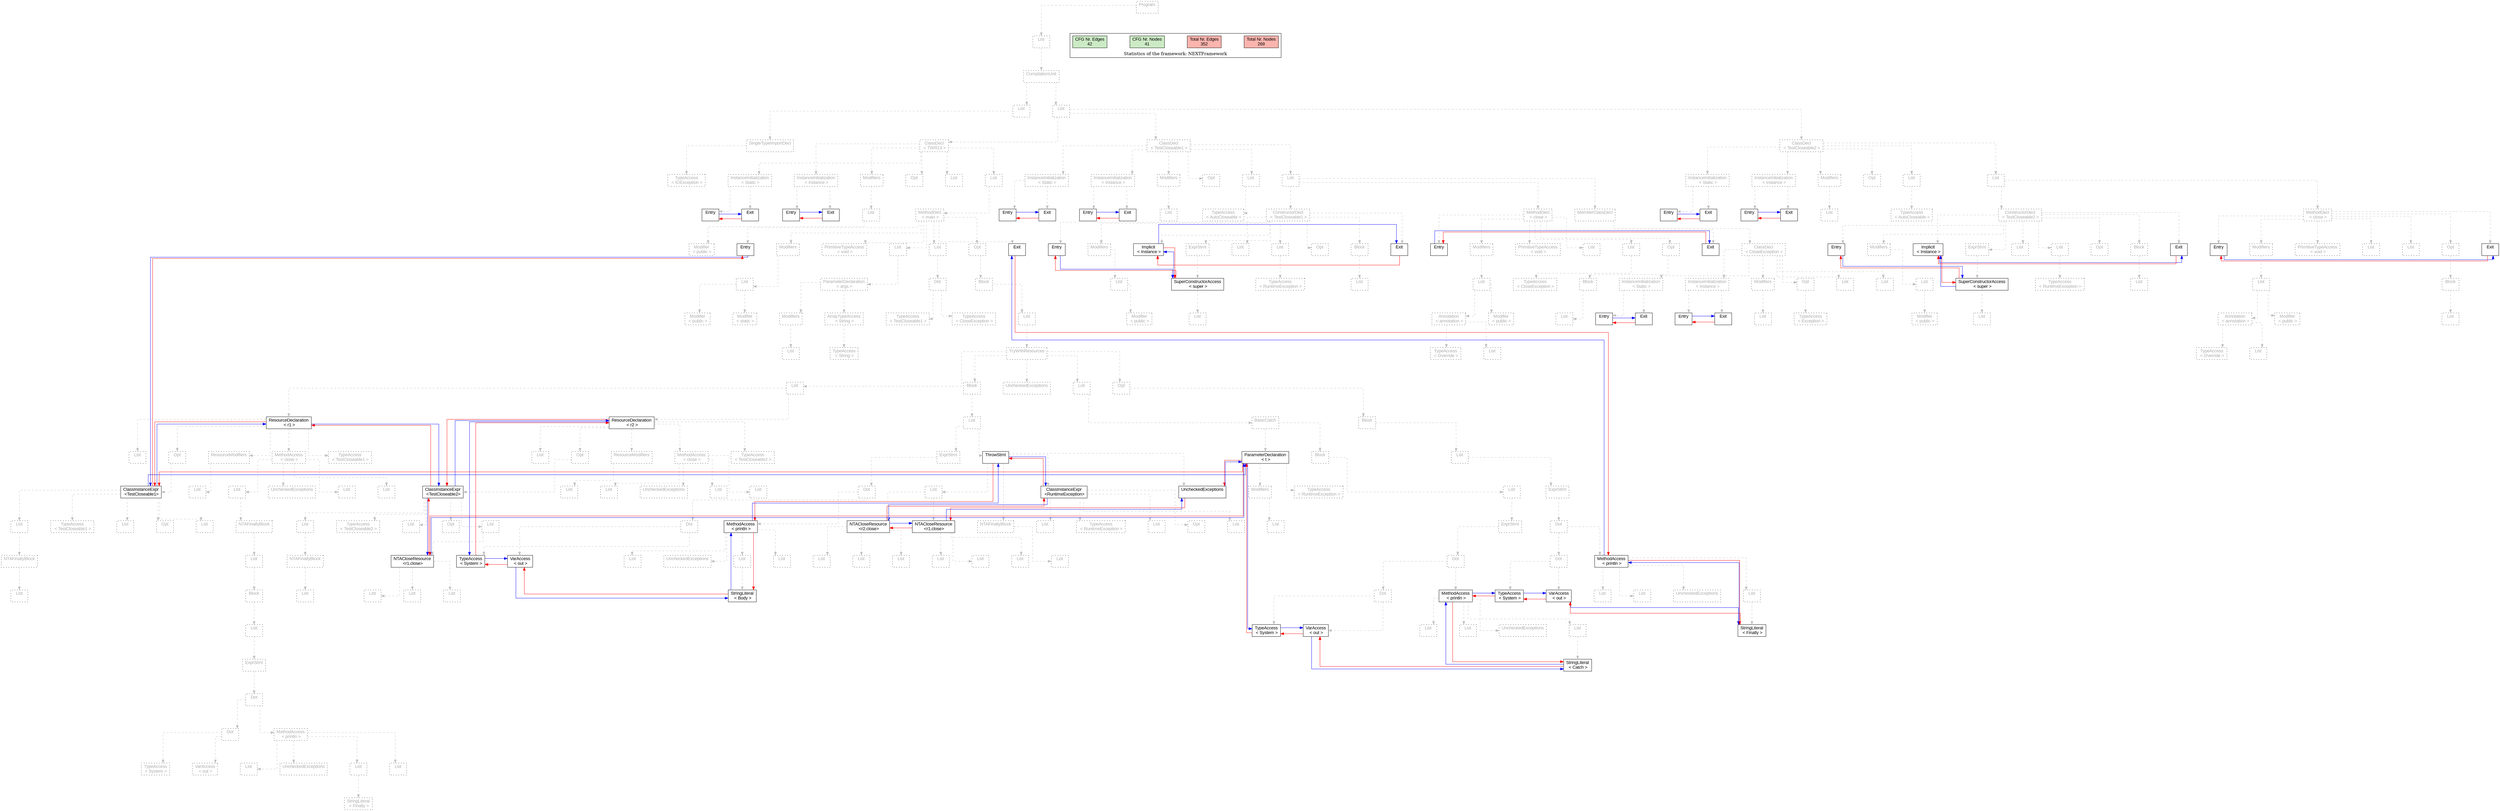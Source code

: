 digraph G {
graph [splines=ortho, nodesep="1", ranksep="1"]
node [shape=rect, fontname=Arial];
{ rank = same; "Program[0]"}
{ rank = same; "List[1]"}
{ rank = same; "CompilationUnit[2]"}
{ rank = same; "List[3]"; "List[6]"}
{ rank = same; "SingleTypeImportDecl[4]"; "ClassDecl[7]"; "ClassDecl[176]"; "ClassDecl[248]"}
{ rank = same; "TypeAccess[5]"; "Modifiers[24]"; "Opt[27]"; "List[28]"; "List[29]"; "InstanceInitialization[8]"; "InstanceInitialization[16]"; "Modifiers[193]"; "Opt[195]"; "List[196]"; "List[198]"; "InstanceInitialization[177]"; "InstanceInitialization[185]"; "Modifiers[265]"; "Opt[267]"; "List[268]"; "List[270]"; "InstanceInitialization[249]"; "InstanceInitialization[257]"}
{ rank = same; "List[25]"; "MethodDecl[30]"; "Entry[9]"; "Exit[10]"; "Entry[17]"; "Exit[18]"; "List[194]"; "TypeAccess[197]"; "ConstructorDecl[199]"; "MethodDecl[209]"; "MemberClassDecl[224]"; "Entry[178]"; "Exit[179]"; "Entry[186]"; "Exit[187]"; "List[266]"; "TypeAccess[269]"; "ConstructorDecl[271]"; "MethodDecl[281]"; "Entry[250]"; "Exit[251]"; "Entry[258]"; "Exit[259]"}
{ rank = same; "Modifier[26]"; "Entry[31]"; "Modifiers[32]"; "PrimitiveTypeAccess[36]"; "List[37]"; "List[43]"; "Opt[47]"; "Exit[48]"; "Entry[200]"; "Implicit[200]"; "Modifiers[200]"; "List[203]"; "List[204]"; "Opt[206]"; "Block[207]"; "Exit[200]"; "ExprStmt[209]"; "Entry[210]"; "Modifiers[211]"; "PrimitiveTypeAccess[217]"; "List[218]"; "List[219]"; "Opt[221]"; "Exit[222]"; "ClassDecl[225]"; "Entry[272]"; "Implicit[272]"; "Modifiers[272]"; "List[275]"; "List[276]"; "Opt[278]"; "Block[279]"; "Exit[272]"; "ExprStmt[281]"; "Entry[282]"; "Modifiers[283]"; "PrimitiveTypeAccess[289]"; "List[290]"; "List[291]"; "Opt[292]"; "Exit[293]"}
{ rank = same; "List[33]"; "ParameterDeclaration[38]"; "Dot[44]"; "Block[48]"; "List[201]"; "TypeAccess[205]"; "List[208]"; "SuperConstructorAccess[210]"; "List[212]"; "TypeAccess[220]"; "Block[222]"; "Modifiers[242]"; "Opt[244]"; "List[246]"; "List[247]"; "InstanceInitialization[226]"; "InstanceInitialization[234]"; "List[273]"; "TypeAccess[277]"; "List[280]"; "SuperConstructorAccess[282]"; "List[284]"; "Block[293]"}
{ rank = same; "Modifier[34]"; "Modifier[35]"; "Modifiers[39]"; "ArrayTypeAccess[41]"; "TypeAccess[45]"; "TypeAccess[46]"; "List[49]"; "Modifier[202]"; "List[211]"; "Annotation[213]"; "Modifier[216]"; "List[223]"; "List[243]"; "TypeAccess[245]"; "Entry[227]"; "Exit[228]"; "Entry[235]"; "Exit[236]"; "Modifier[274]"; "List[283]"; "Annotation[285]"; "Modifier[288]"; "List[294]"}
{ rank = same; "List[40]"; "TypeAccess[42]"; "TryWithResources[50]"; "TypeAccess[214]"; "List[215]"; "TypeAccess[286]"; "List[287]"}
{ rank = same; "List[51]"; "Block[109]"; "List[142]"; "Opt[161]"; "UncheckedExceptions[175]"}
{ rank = same; "ResourceDeclaration[52]"; "ResourceDeclaration[86]"; "List[110]"; "BasicCatch[143]"; "Block[162]"}
{ rank = same; "List[73]"; "Opt[74]"; "ResourceModifiers[83]"; "TypeAccess[85]"; "MethodAccess[53]"; "List[92]"; "Opt[93]"; "ResourceModifiers[106]"; "TypeAccess[108]"; "MethodAccess[87]"; "ExprStmt[111]"; "ThrowStmt[122]"; "ParameterDeclaration[144]"; "Block[148]"; "List[163]"}
{ rank = same; "ClassInstanceExpr[75]"; "List[84]"; "List[55]"; "List[56]"; "List[57]"; "UncheckedExceptions[54]"; "ClassInstanceExpr[94]"; "List[107]"; "List[89]"; "List[90]"; "List[91]"; "UncheckedExceptions[88]"; "Dot[112]"; "ClassInstanceExpr[124]"; "UncheckedExceptions[123]"; "List[133]"; "Modifiers[145]"; "TypeAccess[147]"; "List[149]"; "ExprStmt[164]"}
{ rank = same; "TypeAccess[76]"; "List[77]"; "Opt[78]"; "List[79]"; "List[80]"; "NTAFinallyBlock[58]"; "TypeAccess[95]"; "List[96]"; "Opt[97]"; "List[98]"; "List[103]"; "Dot[113]"; "MethodAccess[116]"; "TypeAccess[125]"; "List[126]"; "Opt[127]"; "List[128]"; "List[129]"; "NTAFinallyBlock[131]"; "NTACloseResource[134]"; "NTACloseResource[138]"; "List[146]"; "ExprStmt[150]"; "Dot[165]"}
{ rank = same; "List[82]"; "Block[60]"; "List[100]"; "List[101]"; "List[102]"; "List[105]"; "StringLiteral[119]"; "Dot[152]"; "MethodAccess[155]"; "TypeAccess[167]"; "VarAccess[168]"; "List[171]"; "List[173]"; "List[174]"; "UncheckedExceptions[170]"}
{ rank = same; "NTAFinallyBlock[81]"; "List[59]"; "NTACloseResource[99]"; "NTAFinallyBlock[104]"; "TypeAccess[114]"; "VarAccess[115]"; "List[118]"; "List[120]"; "List[121]"; "UncheckedExceptions[117]"; "List[132]"; "List[135]"; "List[136]"; "List[137]"; "List[139]"; "List[140]"; "List[141]"; "Dot[151]"; "Dot[166]"; "MethodAccess[169]"}
{ rank = same; "ExprStmt[62]"; "StringLiteral[158]"}
{ rank = same; "List[61]"; "TypeAccess[153]"; "VarAccess[154]"; "List[157]"; "List[159]"; "List[160]"; "UncheckedExceptions[156]"; "StringLiteral[172]"}
{ rank = same; "Dot[64]"; "MethodAccess[67]"}
{ rank = same; "Dot[63]"}
{ rank = same; "StringLiteral[70]"}
{ rank = same; "TypeAccess[65]"; "VarAccess[66]"; "List[69]"; "List[71]"; "List[72]"; "UncheckedExceptions[68]"}
"Program[0]" [label="Program\n ", style= dotted   fillcolor="#eeeeee" fontcolor="#aaaaaa"  ]
"List[1]" [label="List\n ", style= dotted   fillcolor="#eeeeee" fontcolor="#aaaaaa"  ]
"CompilationUnit[2]" [label="CompilationUnit\n ", style= dotted   fillcolor="#eeeeee" fontcolor="#aaaaaa"  ]
"List[3]" [label="List\n ", style= dotted   fillcolor="#eeeeee" fontcolor="#aaaaaa"  ]
"SingleTypeImportDecl[4]" [label="SingleTypeImportDecl\n ", style= dotted   fillcolor="#eeeeee" fontcolor="#aaaaaa"  ]
"TypeAccess[5]" [label="TypeAccess\n < IOException >", style= dotted   fillcolor="#eeeeee" fontcolor="#aaaaaa"  ]
"List[6]" [label="List\n ", style= dotted   fillcolor="#eeeeee" fontcolor="#aaaaaa"  ]
"ClassDecl[7]" [label="ClassDecl\n < TWR13 >", style= dotted   fillcolor="#eeeeee" fontcolor="#aaaaaa"  ]
"Modifiers[24]" [label="Modifiers\n ", style= dotted   fillcolor="#eeeeee" fontcolor="#aaaaaa"  ]
"List[25]" [label="List\n ", style= dotted   fillcolor="#eeeeee" fontcolor="#aaaaaa"  ]
"Modifier[26]" [label="Modifier\n < public >", style= dotted   fillcolor="#eeeeee" fontcolor="#aaaaaa"  ]
"Opt[27]" [label="Opt\n ", style= dotted   fillcolor="#eeeeee" fontcolor="#aaaaaa"  ]
"List[28]" [label="List\n ", style= dotted   fillcolor="#eeeeee" fontcolor="#aaaaaa"  ]
"List[29]" [label="List\n ", style= dotted   fillcolor="#eeeeee" fontcolor="#aaaaaa"  ]
"MethodDecl[30]" [label="MethodDecl\n < main >", style= dotted   fillcolor="#eeeeee" fontcolor="#aaaaaa"  ]
"Entry[31]" [label="Entry\n ", fillcolor=white   style=filled  ]
"Modifiers[32]" [label="Modifiers\n ", style= dotted   fillcolor="#eeeeee" fontcolor="#aaaaaa"  ]
"List[33]" [label="List\n ", style= dotted   fillcolor="#eeeeee" fontcolor="#aaaaaa"  ]
"Modifier[34]" [label="Modifier\n < public >", style= dotted   fillcolor="#eeeeee" fontcolor="#aaaaaa"  ]
"Modifier[35]" [label="Modifier\n < static >", style= dotted   fillcolor="#eeeeee" fontcolor="#aaaaaa"  ]
"PrimitiveTypeAccess[36]" [label="PrimitiveTypeAccess\n < void >", style= dotted   fillcolor="#eeeeee" fontcolor="#aaaaaa"  ]
"List[37]" [label="List\n ", style= dotted   fillcolor="#eeeeee" fontcolor="#aaaaaa"  ]
"ParameterDeclaration[38]" [label="ParameterDeclaration\n < args >", style= dotted   fillcolor="#eeeeee" fontcolor="#aaaaaa"  ]
"Modifiers[39]" [label="Modifiers\n ", style= dotted   fillcolor="#eeeeee" fontcolor="#aaaaaa"  ]
"List[40]" [label="List\n ", style= dotted   fillcolor="#eeeeee" fontcolor="#aaaaaa"  ]
"ArrayTypeAccess[41]" [label="ArrayTypeAccess\n < String >", style= dotted   fillcolor="#eeeeee" fontcolor="#aaaaaa"  ]
"TypeAccess[42]" [label="TypeAccess\n < String >", style= dotted   fillcolor="#eeeeee" fontcolor="#aaaaaa"  ]
"List[43]" [label="List\n ", style= dotted   fillcolor="#eeeeee" fontcolor="#aaaaaa"  ]
"Dot[44]" [label="Dot\n ", style= dotted   fillcolor="#eeeeee" fontcolor="#aaaaaa"  ]
"TypeAccess[45]" [label="TypeAccess\n < TestCloseable1 >", style= dotted   fillcolor="#eeeeee" fontcolor="#aaaaaa"  ]
"TypeAccess[46]" [label="TypeAccess\n < CloseException >", style= dotted   fillcolor="#eeeeee" fontcolor="#aaaaaa"  ]
"Opt[47]" [label="Opt\n ", style= dotted   fillcolor="#eeeeee" fontcolor="#aaaaaa"  ]
"Block[48]" [label="Block\n ", style= dotted   fillcolor="#eeeeee" fontcolor="#aaaaaa"  ]
"List[49]" [label="List\n ", style= dotted   fillcolor="#eeeeee" fontcolor="#aaaaaa"  ]
"TryWithResources[50]" [label="TryWithResources\n ", style= dotted   fillcolor="#eeeeee" fontcolor="#aaaaaa"  ]
"List[51]" [label="List\n ", style= dotted   fillcolor="#eeeeee" fontcolor="#aaaaaa"  ]
"ResourceDeclaration[52]" [label="ResourceDeclaration\n < r1 >", fillcolor=white   style=filled  ]
"List[73]" [label="List\n ", style= dotted   fillcolor="#eeeeee" fontcolor="#aaaaaa"  ]
"Opt[74]" [label="Opt\n ", style= dotted   fillcolor="#eeeeee" fontcolor="#aaaaaa"  ]
"ClassInstanceExpr[75]" [label="ClassInstanceExpr\n <TestCloseable1>", fillcolor=white   style=filled  ]
"TypeAccess[76]" [label="TypeAccess\n < TestCloseable1 >", style= dotted   fillcolor="#eeeeee" fontcolor="#aaaaaa"  ]
"List[77]" [label="List\n ", style= dotted   fillcolor="#eeeeee" fontcolor="#aaaaaa"  ]
"Opt[78]" [label="Opt\n ", style= dotted   fillcolor="#eeeeee" fontcolor="#aaaaaa"  ]
"List[79]" [label="List\n ", style= dotted   fillcolor="#eeeeee" fontcolor="#aaaaaa"  ]
"List[80]" [label="List\n ", style= dotted   fillcolor="#eeeeee" fontcolor="#aaaaaa"  ]
"NTAFinallyBlock[81]" [label="NTAFinallyBlock\n ", style= dotted   fillcolor="#eeeeee" fontcolor="#aaaaaa"  ]
"List[82]" [label="List\n ", style= dotted   fillcolor="#eeeeee" fontcolor="#aaaaaa"  ]
"ResourceModifiers[83]" [label="ResourceModifiers\n ", style= dotted   fillcolor="#eeeeee" fontcolor="#aaaaaa"  ]
"List[84]" [label="List\n ", style= dotted   fillcolor="#eeeeee" fontcolor="#aaaaaa"  ]
"TypeAccess[85]" [label="TypeAccess\n < TestCloseable1 >", style= dotted   fillcolor="#eeeeee" fontcolor="#aaaaaa"  ]
"MethodAccess[53]" [label="MethodAccess\n < close >", style= dotted   fillcolor="#eeeeee" fontcolor="#aaaaaa"  ]
"List[55]" [label="List\n ", style= dotted   fillcolor="#eeeeee" fontcolor="#aaaaaa"  ]
"List[56]" [label="List\n ", style= dotted   fillcolor="#eeeeee" fontcolor="#aaaaaa"  ]
"List[57]" [label="List\n ", style= dotted   fillcolor="#eeeeee" fontcolor="#aaaaaa"  ]
"NTAFinallyBlock[58]" [label="NTAFinallyBlock\n ", style= dotted   fillcolor="#eeeeee" fontcolor="#aaaaaa"  ]
"List[59]" [label="List\n ", style= dotted   fillcolor="#eeeeee" fontcolor="#aaaaaa"  ]
"Block[60]" [label="Block\n ", style= dotted   fillcolor="#eeeeee" fontcolor="#aaaaaa"  ]
"List[61]" [label="List\n ", style= dotted   fillcolor="#eeeeee" fontcolor="#aaaaaa"  ]
"ExprStmt[62]" [label="ExprStmt\n ", style= dotted   fillcolor="#eeeeee" fontcolor="#aaaaaa"  ]
"Dot[63]" [label="Dot\n ", style= dotted   fillcolor="#eeeeee" fontcolor="#aaaaaa"  ]
"Dot[64]" [label="Dot\n ", style= dotted   fillcolor="#eeeeee" fontcolor="#aaaaaa"  ]
"TypeAccess[65]" [label="TypeAccess\n < System >", style= dotted   fillcolor="#eeeeee" fontcolor="#aaaaaa"  ]
"VarAccess[66]" [label="VarAccess\n < out >", style= dotted   fillcolor="#eeeeee" fontcolor="#aaaaaa"  ]
"MethodAccess[67]" [label="MethodAccess\n < println >", style= dotted   fillcolor="#eeeeee" fontcolor="#aaaaaa"  ]
"List[69]" [label="List\n ", style= dotted   fillcolor="#eeeeee" fontcolor="#aaaaaa"  ]
"StringLiteral[70]" [label="StringLiteral\n < Finally >", style= dotted   fillcolor="#eeeeee" fontcolor="#aaaaaa"  ]
"List[71]" [label="List\n ", style= dotted   fillcolor="#eeeeee" fontcolor="#aaaaaa"  ]
"List[72]" [label="List\n ", style= dotted   fillcolor="#eeeeee" fontcolor="#aaaaaa"  ]
"UncheckedExceptions[68]" [label="UncheckedExceptions\n ", style= dotted   fillcolor="#eeeeee" fontcolor="#aaaaaa"  ]
"UncheckedExceptions[54]" [label="UncheckedExceptions\n ", style= dotted   fillcolor="#eeeeee" fontcolor="#aaaaaa"  ]
"ResourceDeclaration[86]" [label="ResourceDeclaration\n < r2 >", fillcolor=white   style=filled  ]
"List[92]" [label="List\n ", style= dotted   fillcolor="#eeeeee" fontcolor="#aaaaaa"  ]
"Opt[93]" [label="Opt\n ", style= dotted   fillcolor="#eeeeee" fontcolor="#aaaaaa"  ]
"ClassInstanceExpr[94]" [label="ClassInstanceExpr\n <TestCloseable2>", fillcolor=white   style=filled  ]
"TypeAccess[95]" [label="TypeAccess\n < TestCloseable2 >", style= dotted   fillcolor="#eeeeee" fontcolor="#aaaaaa"  ]
"List[96]" [label="List\n ", style= dotted   fillcolor="#eeeeee" fontcolor="#aaaaaa"  ]
"Opt[97]" [label="Opt\n ", style= dotted   fillcolor="#eeeeee" fontcolor="#aaaaaa"  ]
"List[98]" [label="List\n ", style= dotted   fillcolor="#eeeeee" fontcolor="#aaaaaa"  ]
"NTACloseResource[99]" [label="NTACloseResource\n <r1.close>", fillcolor=white   style=filled  ]
"List[100]" [label="List\n ", style= dotted   fillcolor="#eeeeee" fontcolor="#aaaaaa"  ]
"List[101]" [label="List\n ", style= dotted   fillcolor="#eeeeee" fontcolor="#aaaaaa"  ]
"List[102]" [label="List\n ", style= dotted   fillcolor="#eeeeee" fontcolor="#aaaaaa"  ]
"List[103]" [label="List\n ", style= dotted   fillcolor="#eeeeee" fontcolor="#aaaaaa"  ]
"NTAFinallyBlock[104]" [label="NTAFinallyBlock\n ", style= dotted   fillcolor="#eeeeee" fontcolor="#aaaaaa"  ]
"List[105]" [label="List\n ", style= dotted   fillcolor="#eeeeee" fontcolor="#aaaaaa"  ]
"ResourceModifiers[106]" [label="ResourceModifiers\n ", style= dotted   fillcolor="#eeeeee" fontcolor="#aaaaaa"  ]
"List[107]" [label="List\n ", style= dotted   fillcolor="#eeeeee" fontcolor="#aaaaaa"  ]
"TypeAccess[108]" [label="TypeAccess\n < TestCloseable2 >", style= dotted   fillcolor="#eeeeee" fontcolor="#aaaaaa"  ]
"MethodAccess[87]" [label="MethodAccess\n < close >", style= dotted   fillcolor="#eeeeee" fontcolor="#aaaaaa"  ]
"List[89]" [label="List\n ", style= dotted   fillcolor="#eeeeee" fontcolor="#aaaaaa"  ]
"List[90]" [label="List\n ", style= dotted   fillcolor="#eeeeee" fontcolor="#aaaaaa"  ]
"List[91]" [label="List\n ", style= dotted   fillcolor="#eeeeee" fontcolor="#aaaaaa"  ]
"UncheckedExceptions[88]" [label="UncheckedExceptions\n ", style= dotted   fillcolor="#eeeeee" fontcolor="#aaaaaa"  ]
"Block[109]" [label="Block\n ", style= dotted   fillcolor="#eeeeee" fontcolor="#aaaaaa"  ]
"List[110]" [label="List\n ", style= dotted   fillcolor="#eeeeee" fontcolor="#aaaaaa"  ]
"ExprStmt[111]" [label="ExprStmt\n ", style= dotted   fillcolor="#eeeeee" fontcolor="#aaaaaa"  ]
"Dot[112]" [label="Dot\n ", style= dotted   fillcolor="#eeeeee" fontcolor="#aaaaaa"  ]
"Dot[113]" [label="Dot\n ", style= dotted   fillcolor="#eeeeee" fontcolor="#aaaaaa"  ]
"TypeAccess[114]" [label="TypeAccess\n < System >", fillcolor=white   style=filled  ]
"VarAccess[115]" [label="VarAccess\n < out >", fillcolor=white   style=filled  ]
"MethodAccess[116]" [label="MethodAccess\n < println >", fillcolor=white   style=filled  ]
"List[118]" [label="List\n ", style= dotted   fillcolor="#eeeeee" fontcolor="#aaaaaa"  ]
"StringLiteral[119]" [label="StringLiteral\n < Body >", fillcolor=white   style=filled  ]
"List[120]" [label="List\n ", style= dotted   fillcolor="#eeeeee" fontcolor="#aaaaaa"  ]
"List[121]" [label="List\n ", style= dotted   fillcolor="#eeeeee" fontcolor="#aaaaaa"  ]
"UncheckedExceptions[117]" [label="UncheckedExceptions\n ", style= dotted   fillcolor="#eeeeee" fontcolor="#aaaaaa"  ]
"ThrowStmt[122]" [label="ThrowStmt\n ", fillcolor=white   style=filled  ]
"ClassInstanceExpr[124]" [label="ClassInstanceExpr\n <RuntimeException>", fillcolor=white   style=filled  ]
"TypeAccess[125]" [label="TypeAccess\n < RuntimeException >", style= dotted   fillcolor="#eeeeee" fontcolor="#aaaaaa"  ]
"List[126]" [label="List\n ", style= dotted   fillcolor="#eeeeee" fontcolor="#aaaaaa"  ]
"Opt[127]" [label="Opt\n ", style= dotted   fillcolor="#eeeeee" fontcolor="#aaaaaa"  ]
"List[128]" [label="List\n ", style= dotted   fillcolor="#eeeeee" fontcolor="#aaaaaa"  ]
"List[129]" [label="List\n ", style= dotted   fillcolor="#eeeeee" fontcolor="#aaaaaa"  ]
"NTAFinallyBlock[131]" [label="NTAFinallyBlock\n ", style= dotted   fillcolor="#eeeeee" fontcolor="#aaaaaa"  ]
"List[132]" [label="List\n ", style= dotted   fillcolor="#eeeeee" fontcolor="#aaaaaa"  ]
"UncheckedExceptions[123]" [label="UncheckedExceptions\n ", fillcolor=white   style=filled  ]
"List[133]" [label="List\n ", style= dotted   fillcolor="#eeeeee" fontcolor="#aaaaaa"  ]
"NTACloseResource[134]" [label="NTACloseResource\n <r2.close>", fillcolor=white   style=filled  ]
"List[135]" [label="List\n ", style= dotted   fillcolor="#eeeeee" fontcolor="#aaaaaa"  ]
"List[136]" [label="List\n ", style= dotted   fillcolor="#eeeeee" fontcolor="#aaaaaa"  ]
"List[137]" [label="List\n ", style= dotted   fillcolor="#eeeeee" fontcolor="#aaaaaa"  ]
"NTACloseResource[138]" [label="NTACloseResource\n <r1.close>", fillcolor=white   style=filled  ]
"List[139]" [label="List\n ", style= dotted   fillcolor="#eeeeee" fontcolor="#aaaaaa"  ]
"List[140]" [label="List\n ", style= dotted   fillcolor="#eeeeee" fontcolor="#aaaaaa"  ]
"List[141]" [label="List\n ", style= dotted   fillcolor="#eeeeee" fontcolor="#aaaaaa"  ]
"List[142]" [label="List\n ", style= dotted   fillcolor="#eeeeee" fontcolor="#aaaaaa"  ]
"BasicCatch[143]" [label="BasicCatch\n ", style= dotted   fillcolor="#eeeeee" fontcolor="#aaaaaa"  ]
"ParameterDeclaration[144]" [label="ParameterDeclaration\n < t >", fillcolor=white   style=filled  ]
"Modifiers[145]" [label="Modifiers\n ", style= dotted   fillcolor="#eeeeee" fontcolor="#aaaaaa"  ]
"List[146]" [label="List\n ", style= dotted   fillcolor="#eeeeee" fontcolor="#aaaaaa"  ]
"TypeAccess[147]" [label="TypeAccess\n < RuntimeException >", style= dotted   fillcolor="#eeeeee" fontcolor="#aaaaaa"  ]
"Block[148]" [label="Block\n ", style= dotted   fillcolor="#eeeeee" fontcolor="#aaaaaa"  ]
"List[149]" [label="List\n ", style= dotted   fillcolor="#eeeeee" fontcolor="#aaaaaa"  ]
"ExprStmt[150]" [label="ExprStmt\n ", style= dotted   fillcolor="#eeeeee" fontcolor="#aaaaaa"  ]
"Dot[151]" [label="Dot\n ", style= dotted   fillcolor="#eeeeee" fontcolor="#aaaaaa"  ]
"Dot[152]" [label="Dot\n ", style= dotted   fillcolor="#eeeeee" fontcolor="#aaaaaa"  ]
"TypeAccess[153]" [label="TypeAccess\n < System >", fillcolor=white   style=filled  ]
"VarAccess[154]" [label="VarAccess\n < out >", fillcolor=white   style=filled  ]
"MethodAccess[155]" [label="MethodAccess\n < println >", fillcolor=white   style=filled  ]
"List[157]" [label="List\n ", style= dotted   fillcolor="#eeeeee" fontcolor="#aaaaaa"  ]
"StringLiteral[158]" [label="StringLiteral\n < Catch >", fillcolor=white   style=filled  ]
"List[159]" [label="List\n ", style= dotted   fillcolor="#eeeeee" fontcolor="#aaaaaa"  ]
"List[160]" [label="List\n ", style= dotted   fillcolor="#eeeeee" fontcolor="#aaaaaa"  ]
"UncheckedExceptions[156]" [label="UncheckedExceptions\n ", style= dotted   fillcolor="#eeeeee" fontcolor="#aaaaaa"  ]
"Opt[161]" [label="Opt\n ", style= dotted   fillcolor="#eeeeee" fontcolor="#aaaaaa"  ]
"Block[162]" [label="Block\n ", style= dotted   fillcolor="#eeeeee" fontcolor="#aaaaaa"  ]
"List[163]" [label="List\n ", style= dotted   fillcolor="#eeeeee" fontcolor="#aaaaaa"  ]
"ExprStmt[164]" [label="ExprStmt\n ", style= dotted   fillcolor="#eeeeee" fontcolor="#aaaaaa"  ]
"Dot[165]" [label="Dot\n ", style= dotted   fillcolor="#eeeeee" fontcolor="#aaaaaa"  ]
"Dot[166]" [label="Dot\n ", style= dotted   fillcolor="#eeeeee" fontcolor="#aaaaaa"  ]
"TypeAccess[167]" [label="TypeAccess\n < System >", fillcolor=white   style=filled  ]
"VarAccess[168]" [label="VarAccess\n < out >", fillcolor=white   style=filled  ]
"MethodAccess[169]" [label="MethodAccess\n < println >", fillcolor=white   style=filled  ]
"List[171]" [label="List\n ", style= dotted   fillcolor="#eeeeee" fontcolor="#aaaaaa"  ]
"StringLiteral[172]" [label="StringLiteral\n < Finally >", fillcolor=white   style=filled  ]
"List[173]" [label="List\n ", style= dotted   fillcolor="#eeeeee" fontcolor="#aaaaaa"  ]
"List[174]" [label="List\n ", style= dotted   fillcolor="#eeeeee" fontcolor="#aaaaaa"  ]
"UncheckedExceptions[170]" [label="UncheckedExceptions\n ", style= dotted   fillcolor="#eeeeee" fontcolor="#aaaaaa"  ]
"UncheckedExceptions[175]" [label="UncheckedExceptions\n ", style= dotted   fillcolor="#eeeeee" fontcolor="#aaaaaa"  ]
"Exit[48]" [label="Exit\n ", fillcolor=white   style=filled  ]
"InstanceInitialization[8]" [label="InstanceInitialization\n < Instance >", style= dotted   fillcolor="#eeeeee" fontcolor="#aaaaaa"  ]
"Entry[9]" [label="Entry\n ", fillcolor=white   style=filled  ]
"Exit[10]" [label="Exit\n ", fillcolor=white   style=filled  ]
"InstanceInitialization[16]" [label="InstanceInitialization\n < Static >", style= dotted   fillcolor="#eeeeee" fontcolor="#aaaaaa"  ]
"Entry[17]" [label="Entry\n ", fillcolor=white   style=filled  ]
"Exit[18]" [label="Exit\n ", fillcolor=white   style=filled  ]
"ClassDecl[176]" [label="ClassDecl\n < TestCloseable1 >", style= dotted   fillcolor="#eeeeee" fontcolor="#aaaaaa"  ]
"Modifiers[193]" [label="Modifiers\n ", style= dotted   fillcolor="#eeeeee" fontcolor="#aaaaaa"  ]
"List[194]" [label="List\n ", style= dotted   fillcolor="#eeeeee" fontcolor="#aaaaaa"  ]
"Opt[195]" [label="Opt\n ", style= dotted   fillcolor="#eeeeee" fontcolor="#aaaaaa"  ]
"List[196]" [label="List\n ", style= dotted   fillcolor="#eeeeee" fontcolor="#aaaaaa"  ]
"TypeAccess[197]" [label="TypeAccess\n < AutoCloseable >", style= dotted   fillcolor="#eeeeee" fontcolor="#aaaaaa"  ]
"List[198]" [label="List\n ", style= dotted   fillcolor="#eeeeee" fontcolor="#aaaaaa"  ]
"ConstructorDecl[199]" [label="ConstructorDecl\n < TestCloseable1 >", style= dotted   fillcolor="#eeeeee" fontcolor="#aaaaaa"  ]
"Entry[200]" [label="Entry\n ", fillcolor=white   style=filled  ]
"Implicit[200]" [label="Implicit\n < Instance >", fillcolor=white   style=filled  ]
"Modifiers[200]" [label="Modifiers\n ", style= dotted   fillcolor="#eeeeee" fontcolor="#aaaaaa"  ]
"List[201]" [label="List\n ", style= dotted   fillcolor="#eeeeee" fontcolor="#aaaaaa"  ]
"Modifier[202]" [label="Modifier\n < public >", style= dotted   fillcolor="#eeeeee" fontcolor="#aaaaaa"  ]
"List[203]" [label="List\n ", style= dotted   fillcolor="#eeeeee" fontcolor="#aaaaaa"  ]
"List[204]" [label="List\n ", style= dotted   fillcolor="#eeeeee" fontcolor="#aaaaaa"  ]
"TypeAccess[205]" [label="TypeAccess\n < RuntimeException >", style= dotted   fillcolor="#eeeeee" fontcolor="#aaaaaa"  ]
"Opt[206]" [label="Opt\n ", style= dotted   fillcolor="#eeeeee" fontcolor="#aaaaaa"  ]
"Block[207]" [label="Block\n ", style= dotted   fillcolor="#eeeeee" fontcolor="#aaaaaa"  ]
"List[208]" [label="List\n ", style= dotted   fillcolor="#eeeeee" fontcolor="#aaaaaa"  ]
"Exit[200]" [label="Exit\n ", fillcolor=white   style=filled  ]
"ExprStmt[209]" [label="ExprStmt\n ", style= dotted   fillcolor="#eeeeee" fontcolor="#aaaaaa"  ]
"SuperConstructorAccess[210]" [label="SuperConstructorAccess\n < super >", fillcolor=white   style=filled  ]
"List[211]" [label="List\n ", style= dotted   fillcolor="#eeeeee" fontcolor="#aaaaaa"  ]
"MethodDecl[209]" [label="MethodDecl\n < close >", style= dotted   fillcolor="#eeeeee" fontcolor="#aaaaaa"  ]
"Entry[210]" [label="Entry\n ", fillcolor=white   style=filled  ]
"Modifiers[211]" [label="Modifiers\n ", style= dotted   fillcolor="#eeeeee" fontcolor="#aaaaaa"  ]
"List[212]" [label="List\n ", style= dotted   fillcolor="#eeeeee" fontcolor="#aaaaaa"  ]
"Annotation[213]" [label="Annotation\n < annotation >", style= dotted   fillcolor="#eeeeee" fontcolor="#aaaaaa"  ]
"TypeAccess[214]" [label="TypeAccess\n < Override >", style= dotted   fillcolor="#eeeeee" fontcolor="#aaaaaa"  ]
"List[215]" [label="List\n ", style= dotted   fillcolor="#eeeeee" fontcolor="#aaaaaa"  ]
"Modifier[216]" [label="Modifier\n < public >", style= dotted   fillcolor="#eeeeee" fontcolor="#aaaaaa"  ]
"PrimitiveTypeAccess[217]" [label="PrimitiveTypeAccess\n < void >", style= dotted   fillcolor="#eeeeee" fontcolor="#aaaaaa"  ]
"List[218]" [label="List\n ", style= dotted   fillcolor="#eeeeee" fontcolor="#aaaaaa"  ]
"List[219]" [label="List\n ", style= dotted   fillcolor="#eeeeee" fontcolor="#aaaaaa"  ]
"TypeAccess[220]" [label="TypeAccess\n < CloseException >", style= dotted   fillcolor="#eeeeee" fontcolor="#aaaaaa"  ]
"Opt[221]" [label="Opt\n ", style= dotted   fillcolor="#eeeeee" fontcolor="#aaaaaa"  ]
"Block[222]" [label="Block\n ", style= dotted   fillcolor="#eeeeee" fontcolor="#aaaaaa"  ]
"List[223]" [label="List\n ", style= dotted   fillcolor="#eeeeee" fontcolor="#aaaaaa"  ]
"Exit[222]" [label="Exit\n ", fillcolor=white   style=filled  ]
"MemberClassDecl[224]" [label="MemberClassDecl\n ", style= dotted   fillcolor="#eeeeee" fontcolor="#aaaaaa"  ]
"ClassDecl[225]" [label="ClassDecl\n < CloseException >", style= dotted   fillcolor="#eeeeee" fontcolor="#aaaaaa"  ]
"Modifiers[242]" [label="Modifiers\n ", style= dotted   fillcolor="#eeeeee" fontcolor="#aaaaaa"  ]
"List[243]" [label="List\n ", style= dotted   fillcolor="#eeeeee" fontcolor="#aaaaaa"  ]
"Opt[244]" [label="Opt\n ", style= dotted   fillcolor="#eeeeee" fontcolor="#aaaaaa"  ]
"TypeAccess[245]" [label="TypeAccess\n < Exception >", style= dotted   fillcolor="#eeeeee" fontcolor="#aaaaaa"  ]
"List[246]" [label="List\n ", style= dotted   fillcolor="#eeeeee" fontcolor="#aaaaaa"  ]
"List[247]" [label="List\n ", style= dotted   fillcolor="#eeeeee" fontcolor="#aaaaaa"  ]
"InstanceInitialization[226]" [label="InstanceInitialization\n < Instance >", style= dotted   fillcolor="#eeeeee" fontcolor="#aaaaaa"  ]
"Entry[227]" [label="Entry\n ", fillcolor=white   style=filled  ]
"Exit[228]" [label="Exit\n ", fillcolor=white   style=filled  ]
"InstanceInitialization[234]" [label="InstanceInitialization\n < Static >", style= dotted   fillcolor="#eeeeee" fontcolor="#aaaaaa"  ]
"Entry[235]" [label="Entry\n ", fillcolor=white   style=filled  ]
"Exit[236]" [label="Exit\n ", fillcolor=white   style=filled  ]
"InstanceInitialization[177]" [label="InstanceInitialization\n < Instance >", style= dotted   fillcolor="#eeeeee" fontcolor="#aaaaaa"  ]
"Entry[178]" [label="Entry\n ", fillcolor=white   style=filled  ]
"Exit[179]" [label="Exit\n ", fillcolor=white   style=filled  ]
"InstanceInitialization[185]" [label="InstanceInitialization\n < Static >", style= dotted   fillcolor="#eeeeee" fontcolor="#aaaaaa"  ]
"Entry[186]" [label="Entry\n ", fillcolor=white   style=filled  ]
"Exit[187]" [label="Exit\n ", fillcolor=white   style=filled  ]
"ClassDecl[248]" [label="ClassDecl\n < TestCloseable2 >", style= dotted   fillcolor="#eeeeee" fontcolor="#aaaaaa"  ]
"Modifiers[265]" [label="Modifiers\n ", style= dotted   fillcolor="#eeeeee" fontcolor="#aaaaaa"  ]
"List[266]" [label="List\n ", style= dotted   fillcolor="#eeeeee" fontcolor="#aaaaaa"  ]
"Opt[267]" [label="Opt\n ", style= dotted   fillcolor="#eeeeee" fontcolor="#aaaaaa"  ]
"List[268]" [label="List\n ", style= dotted   fillcolor="#eeeeee" fontcolor="#aaaaaa"  ]
"TypeAccess[269]" [label="TypeAccess\n < AutoCloseable >", style= dotted   fillcolor="#eeeeee" fontcolor="#aaaaaa"  ]
"List[270]" [label="List\n ", style= dotted   fillcolor="#eeeeee" fontcolor="#aaaaaa"  ]
"ConstructorDecl[271]" [label="ConstructorDecl\n < TestCloseable2 >", style= dotted   fillcolor="#eeeeee" fontcolor="#aaaaaa"  ]
"Entry[272]" [label="Entry\n ", fillcolor=white   style=filled  ]
"Implicit[272]" [label="Implicit\n < Instance >", fillcolor=white   style=filled  ]
"Modifiers[272]" [label="Modifiers\n ", style= dotted   fillcolor="#eeeeee" fontcolor="#aaaaaa"  ]
"List[273]" [label="List\n ", style= dotted   fillcolor="#eeeeee" fontcolor="#aaaaaa"  ]
"Modifier[274]" [label="Modifier\n < public >", style= dotted   fillcolor="#eeeeee" fontcolor="#aaaaaa"  ]
"List[275]" [label="List\n ", style= dotted   fillcolor="#eeeeee" fontcolor="#aaaaaa"  ]
"List[276]" [label="List\n ", style= dotted   fillcolor="#eeeeee" fontcolor="#aaaaaa"  ]
"TypeAccess[277]" [label="TypeAccess\n < RuntimeException >", style= dotted   fillcolor="#eeeeee" fontcolor="#aaaaaa"  ]
"Opt[278]" [label="Opt\n ", style= dotted   fillcolor="#eeeeee" fontcolor="#aaaaaa"  ]
"Block[279]" [label="Block\n ", style= dotted   fillcolor="#eeeeee" fontcolor="#aaaaaa"  ]
"List[280]" [label="List\n ", style= dotted   fillcolor="#eeeeee" fontcolor="#aaaaaa"  ]
"Exit[272]" [label="Exit\n ", fillcolor=white   style=filled  ]
"ExprStmt[281]" [label="ExprStmt\n ", style= dotted   fillcolor="#eeeeee" fontcolor="#aaaaaa"  ]
"SuperConstructorAccess[282]" [label="SuperConstructorAccess\n < super >", fillcolor=white   style=filled  ]
"List[283]" [label="List\n ", style= dotted   fillcolor="#eeeeee" fontcolor="#aaaaaa"  ]
"MethodDecl[281]" [label="MethodDecl\n < close >", style= dotted   fillcolor="#eeeeee" fontcolor="#aaaaaa"  ]
"Entry[282]" [label="Entry\n ", fillcolor=white   style=filled  ]
"Modifiers[283]" [label="Modifiers\n ", style= dotted   fillcolor="#eeeeee" fontcolor="#aaaaaa"  ]
"List[284]" [label="List\n ", style= dotted   fillcolor="#eeeeee" fontcolor="#aaaaaa"  ]
"Annotation[285]" [label="Annotation\n < annotation >", style= dotted   fillcolor="#eeeeee" fontcolor="#aaaaaa"  ]
"TypeAccess[286]" [label="TypeAccess\n < Override >", style= dotted   fillcolor="#eeeeee" fontcolor="#aaaaaa"  ]
"List[287]" [label="List\n ", style= dotted   fillcolor="#eeeeee" fontcolor="#aaaaaa"  ]
"Modifier[288]" [label="Modifier\n < public >", style= dotted   fillcolor="#eeeeee" fontcolor="#aaaaaa"  ]
"PrimitiveTypeAccess[289]" [label="PrimitiveTypeAccess\n < void >", style= dotted   fillcolor="#eeeeee" fontcolor="#aaaaaa"  ]
"List[290]" [label="List\n ", style= dotted   fillcolor="#eeeeee" fontcolor="#aaaaaa"  ]
"List[291]" [label="List\n ", style= dotted   fillcolor="#eeeeee" fontcolor="#aaaaaa"  ]
"Opt[292]" [label="Opt\n ", style= dotted   fillcolor="#eeeeee" fontcolor="#aaaaaa"  ]
"Block[293]" [label="Block\n ", style= dotted   fillcolor="#eeeeee" fontcolor="#aaaaaa"  ]
"List[294]" [label="List\n ", style= dotted   fillcolor="#eeeeee" fontcolor="#aaaaaa"  ]
"Exit[293]" [label="Exit\n ", fillcolor=white   style=filled  ]
"InstanceInitialization[249]" [label="InstanceInitialization\n < Instance >", style= dotted   fillcolor="#eeeeee" fontcolor="#aaaaaa"  ]
"Entry[250]" [label="Entry\n ", fillcolor=white   style=filled  ]
"Exit[251]" [label="Exit\n ", fillcolor=white   style=filled  ]
"InstanceInitialization[257]" [label="InstanceInitialization\n < Static >", style= dotted   fillcolor="#eeeeee" fontcolor="#aaaaaa"  ]
"Entry[258]" [label="Entry\n ", fillcolor=white   style=filled  ]
"Exit[259]" [label="Exit\n ", fillcolor=white   style=filled  ]
"SingleTypeImportDecl[4]" -> "TypeAccess[5]" [style=dashed, color=gray]
"List[3]" -> "SingleTypeImportDecl[4]" [style=dashed, color=gray]
"CompilationUnit[2]" -> "List[3]" [style=dashed, color=gray]
"List[25]" -> "Modifier[26]" [style=dashed, color=gray]
"Modifiers[24]" -> "List[25]" [style=dashed, color=gray]
"ClassDecl[7]" -> "Modifiers[24]" [style=dashed, color=gray]
"ClassDecl[7]" -> "Opt[27]" [style=dashed, color=gray]
"ClassDecl[7]" -> "List[28]" [style=dashed, color=gray]
"MethodDecl[30]" -> "Entry[31]" [style=dashed, color=gray]
"List[33]" -> "Modifier[34]" [style=dashed, color=gray]
"List[33]" -> "Modifier[35]" [style=dashed, color=gray]
"Modifiers[32]" -> "List[33]" [style=dashed, color=gray]
"MethodDecl[30]" -> "Modifiers[32]" [style=dashed, color=gray]
"MethodDecl[30]" -> "PrimitiveTypeAccess[36]" [style=dashed, color=gray]
"Modifiers[39]" -> "List[40]" [style=dashed, color=gray]
"ParameterDeclaration[38]" -> "Modifiers[39]" [style=dashed, color=gray]
"ArrayTypeAccess[41]" -> "TypeAccess[42]" [style=dashed, color=gray]
"ParameterDeclaration[38]" -> "ArrayTypeAccess[41]" [style=dashed, color=gray]
"List[37]" -> "ParameterDeclaration[38]" [style=dashed, color=gray]
"MethodDecl[30]" -> "List[37]" [style=dashed, color=gray]
"Dot[44]" -> "TypeAccess[45]" [style=dashed, color=gray]
"Dot[44]" -> "TypeAccess[46]" [style=dashed, color=gray]
"List[43]" -> "Dot[44]" [style=dashed, color=gray]
"MethodDecl[30]" -> "List[43]" [style=dashed, color=gray]
"ResourceDeclaration[52]" -> "List[73]" [style=dashed, color=gray]
"ClassInstanceExpr[75]" -> "TypeAccess[76]" [style=dashed, color=gray]
"ClassInstanceExpr[75]" -> "List[77]" [style=dashed, color=gray]
"ClassInstanceExpr[75]" -> "Opt[78]" [style=dashed, color=gray]
"ClassInstanceExpr[75]" -> "List[79]" [style=dashed, color=gray]
"NTAFinallyBlock[81]" -> "List[82]" [style=dashed, color=gray]
"List[80]" -> "NTAFinallyBlock[81]" [style=dashed, color=gray]
"ClassInstanceExpr[75]" -> "List[80]" [style=dashed, color=gray]
"Opt[74]" -> "ClassInstanceExpr[75]" [style=dashed, color=gray]
"ResourceDeclaration[52]" -> "Opt[74]" [style=dashed, color=gray]
"ResourceModifiers[83]" -> "List[84]" [style=dashed, color=gray]
"ResourceDeclaration[52]" -> "ResourceModifiers[83]" [style=dashed, color=gray]
"ResourceDeclaration[52]" -> "TypeAccess[85]" [style=dashed, color=gray]
"MethodAccess[53]" -> "List[55]" [style=dashed, color=gray]
"MethodAccess[53]" -> "List[56]" [style=dashed, color=gray]
"Dot[64]" -> "TypeAccess[65]" [style=dashed, color=gray]
"Dot[64]" -> "VarAccess[66]" [style=dashed, color=gray]
"Dot[63]" -> "Dot[64]" [style=dashed, color=gray]
"List[69]" -> "StringLiteral[70]" [style=dashed, color=gray]
"MethodAccess[67]" -> "List[69]" [style=dashed, color=gray]
"MethodAccess[67]" -> "List[71]" [style=dashed, color=gray]
"MethodAccess[67]" -> "List[72]" [style=dashed, color=gray]
"MethodAccess[67]" -> "UncheckedExceptions[68]" [style=dashed, color=gray]
"Dot[63]" -> "MethodAccess[67]" [style=dashed, color=gray]
"ExprStmt[62]" -> "Dot[63]" [style=dashed, color=gray]
"List[61]" -> "ExprStmt[62]" [style=dashed, color=gray]
"Block[60]" -> "List[61]" [style=dashed, color=gray]
"List[59]" -> "Block[60]" [style=dashed, color=gray]
"NTAFinallyBlock[58]" -> "List[59]" [style=dashed, color=gray]
"List[57]" -> "NTAFinallyBlock[58]" [style=dashed, color=gray]
"MethodAccess[53]" -> "List[57]" [style=dashed, color=gray]
"MethodAccess[53]" -> "UncheckedExceptions[54]" [style=dashed, color=gray]
"ResourceDeclaration[52]" -> "MethodAccess[53]" [style=dashed, color=gray]
"List[51]" -> "ResourceDeclaration[52]" [style=dashed, color=gray]
"ResourceDeclaration[86]" -> "List[92]" [style=dashed, color=gray]
"ClassInstanceExpr[94]" -> "TypeAccess[95]" [style=dashed, color=gray]
"ClassInstanceExpr[94]" -> "List[96]" [style=dashed, color=gray]
"ClassInstanceExpr[94]" -> "Opt[97]" [style=dashed, color=gray]
"NTACloseResource[99]" -> "List[100]" [style=dashed, color=gray]
"NTACloseResource[99]" -> "List[101]" [style=dashed, color=gray]
"NTACloseResource[99]" -> "List[102]" [style=dashed, color=gray]
"List[98]" -> "NTACloseResource[99]" [style=dashed, color=gray]
"ClassInstanceExpr[94]" -> "List[98]" [style=dashed, color=gray]
"NTAFinallyBlock[104]" -> "List[105]" [style=dashed, color=gray]
"List[103]" -> "NTAFinallyBlock[104]" [style=dashed, color=gray]
"ClassInstanceExpr[94]" -> "List[103]" [style=dashed, color=gray]
"Opt[93]" -> "ClassInstanceExpr[94]" [style=dashed, color=gray]
"ResourceDeclaration[86]" -> "Opt[93]" [style=dashed, color=gray]
"ResourceModifiers[106]" -> "List[107]" [style=dashed, color=gray]
"ResourceDeclaration[86]" -> "ResourceModifiers[106]" [style=dashed, color=gray]
"ResourceDeclaration[86]" -> "TypeAccess[108]" [style=dashed, color=gray]
"MethodAccess[87]" -> "List[89]" [style=dashed, color=gray]
"MethodAccess[87]" -> "List[90]" [style=dashed, color=gray]
"MethodAccess[87]" -> "List[91]" [style=dashed, color=gray]
"MethodAccess[87]" -> "UncheckedExceptions[88]" [style=dashed, color=gray]
"ResourceDeclaration[86]" -> "MethodAccess[87]" [style=dashed, color=gray]
"List[51]" -> "ResourceDeclaration[86]" [style=dashed, color=gray]
"TryWithResources[50]" -> "List[51]" [style=dashed, color=gray]
"Dot[113]" -> "TypeAccess[114]" [style=dashed, color=gray]
"Dot[113]" -> "VarAccess[115]" [style=dashed, color=gray]
"Dot[112]" -> "Dot[113]" [style=dashed, color=gray]
"List[118]" -> "StringLiteral[119]" [style=dashed, color=gray]
"MethodAccess[116]" -> "List[118]" [style=dashed, color=gray]
"MethodAccess[116]" -> "List[120]" [style=dashed, color=gray]
"MethodAccess[116]" -> "List[121]" [style=dashed, color=gray]
"MethodAccess[116]" -> "UncheckedExceptions[117]" [style=dashed, color=gray]
"Dot[112]" -> "MethodAccess[116]" [style=dashed, color=gray]
"ExprStmt[111]" -> "Dot[112]" [style=dashed, color=gray]
"List[110]" -> "ExprStmt[111]" [style=dashed, color=gray]
"ClassInstanceExpr[124]" -> "TypeAccess[125]" [style=dashed, color=gray]
"ClassInstanceExpr[124]" -> "List[126]" [style=dashed, color=gray]
"ClassInstanceExpr[124]" -> "Opt[127]" [style=dashed, color=gray]
"ClassInstanceExpr[124]" -> "List[128]" [style=dashed, color=gray]
"ClassInstanceExpr[124]" -> "List[129]" [style=dashed, color=gray]
"ThrowStmt[122]" -> "ClassInstanceExpr[124]" [style=dashed, color=gray]
"NTAFinallyBlock[131]" -> "List[132]" [style=dashed, color=gray]
"ThrowStmt[122]" -> "NTAFinallyBlock[131]" [style=dashed, color=gray]
"ThrowStmt[122]" -> "UncheckedExceptions[123]" [style=dashed, color=gray]
"NTACloseResource[134]" -> "List[135]" [style=dashed, color=gray]
"NTACloseResource[134]" -> "List[136]" [style=dashed, color=gray]
"NTACloseResource[134]" -> "List[137]" [style=dashed, color=gray]
"List[133]" -> "NTACloseResource[134]" [style=dashed, color=gray]
"NTACloseResource[138]" -> "List[139]" [style=dashed, color=gray]
"NTACloseResource[138]" -> "List[140]" [style=dashed, color=gray]
"NTACloseResource[138]" -> "List[141]" [style=dashed, color=gray]
"List[133]" -> "NTACloseResource[138]" [style=dashed, color=gray]
"ThrowStmt[122]" -> "List[133]" [style=dashed, color=gray]
"List[110]" -> "ThrowStmt[122]" [style=dashed, color=gray]
"Block[109]" -> "List[110]" [style=dashed, color=gray]
"TryWithResources[50]" -> "Block[109]" [style=dashed, color=gray]
"Modifiers[145]" -> "List[146]" [style=dashed, color=gray]
"ParameterDeclaration[144]" -> "Modifiers[145]" [style=dashed, color=gray]
"ParameterDeclaration[144]" -> "TypeAccess[147]" [style=dashed, color=gray]
"BasicCatch[143]" -> "ParameterDeclaration[144]" [style=dashed, color=gray]
"Dot[152]" -> "TypeAccess[153]" [style=dashed, color=gray]
"Dot[152]" -> "VarAccess[154]" [style=dashed, color=gray]
"Dot[151]" -> "Dot[152]" [style=dashed, color=gray]
"List[157]" -> "StringLiteral[158]" [style=dashed, color=gray]
"MethodAccess[155]" -> "List[157]" [style=dashed, color=gray]
"MethodAccess[155]" -> "List[159]" [style=dashed, color=gray]
"MethodAccess[155]" -> "List[160]" [style=dashed, color=gray]
"MethodAccess[155]" -> "UncheckedExceptions[156]" [style=dashed, color=gray]
"Dot[151]" -> "MethodAccess[155]" [style=dashed, color=gray]
"ExprStmt[150]" -> "Dot[151]" [style=dashed, color=gray]
"List[149]" -> "ExprStmt[150]" [style=dashed, color=gray]
"Block[148]" -> "List[149]" [style=dashed, color=gray]
"BasicCatch[143]" -> "Block[148]" [style=dashed, color=gray]
"List[142]" -> "BasicCatch[143]" [style=dashed, color=gray]
"TryWithResources[50]" -> "List[142]" [style=dashed, color=gray]
"Dot[166]" -> "TypeAccess[167]" [style=dashed, color=gray]
"Dot[166]" -> "VarAccess[168]" [style=dashed, color=gray]
"Dot[165]" -> "Dot[166]" [style=dashed, color=gray]
"List[171]" -> "StringLiteral[172]" [style=dashed, color=gray]
"MethodAccess[169]" -> "List[171]" [style=dashed, color=gray]
"MethodAccess[169]" -> "List[173]" [style=dashed, color=gray]
"MethodAccess[169]" -> "List[174]" [style=dashed, color=gray]
"MethodAccess[169]" -> "UncheckedExceptions[170]" [style=dashed, color=gray]
"Dot[165]" -> "MethodAccess[169]" [style=dashed, color=gray]
"ExprStmt[164]" -> "Dot[165]" [style=dashed, color=gray]
"List[163]" -> "ExprStmt[164]" [style=dashed, color=gray]
"Block[162]" -> "List[163]" [style=dashed, color=gray]
"Opt[161]" -> "Block[162]" [style=dashed, color=gray]
"TryWithResources[50]" -> "Opt[161]" [style=dashed, color=gray]
"TryWithResources[50]" -> "UncheckedExceptions[175]" [style=dashed, color=gray]
"List[49]" -> "TryWithResources[50]" [style=dashed, color=gray]
"Block[48]" -> "List[49]" [style=dashed, color=gray]
"Opt[47]" -> "Block[48]" [style=dashed, color=gray]
"MethodDecl[30]" -> "Opt[47]" [style=dashed, color=gray]
"MethodDecl[30]" -> "Exit[48]" [style=dashed, color=gray]
"List[29]" -> "MethodDecl[30]" [style=dashed, color=gray]
"ClassDecl[7]" -> "List[29]" [style=dashed, color=gray]
"InstanceInitialization[8]" -> "Entry[9]" [style=dashed, color=gray]
"InstanceInitialization[8]" -> "Exit[10]" [style=dashed, color=gray]
"InstanceInitialization[16]" -> "Entry[17]" [style=dashed, color=gray]
"InstanceInitialization[16]" -> "Exit[18]" [style=dashed, color=gray]
"ClassDecl[7]" -> "InstanceInitialization[8]" [style=dashed, color=gray]
"ClassDecl[7]" -> "InstanceInitialization[16]" [style=dashed, color=gray]
"List[6]" -> "ClassDecl[7]" [style=dashed, color=gray]
"Modifiers[193]" -> "List[194]" [style=dashed, color=gray]
"ClassDecl[176]" -> "Modifiers[193]" [style=dashed, color=gray]
"ClassDecl[176]" -> "Opt[195]" [style=dashed, color=gray]
"List[196]" -> "TypeAccess[197]" [style=dashed, color=gray]
"ClassDecl[176]" -> "List[196]" [style=dashed, color=gray]
"ConstructorDecl[199]" -> "Entry[200]" [style=dashed, color=gray]
"ConstructorDecl[199]" -> "Implicit[200]" [style=dashed, color=gray]
"List[201]" -> "Modifier[202]" [style=dashed, color=gray]
"Modifiers[200]" -> "List[201]" [style=dashed, color=gray]
"ConstructorDecl[199]" -> "Modifiers[200]" [style=dashed, color=gray]
"ConstructorDecl[199]" -> "List[203]" [style=dashed, color=gray]
"List[204]" -> "TypeAccess[205]" [style=dashed, color=gray]
"ConstructorDecl[199]" -> "List[204]" [style=dashed, color=gray]
"ConstructorDecl[199]" -> "Opt[206]" [style=dashed, color=gray]
"Block[207]" -> "List[208]" [style=dashed, color=gray]
"ConstructorDecl[199]" -> "Block[207]" [style=dashed, color=gray]
"ConstructorDecl[199]" -> "Exit[200]" [style=dashed, color=gray]
"SuperConstructorAccess[210]" -> "List[211]" [style=dashed, color=gray]
"ExprStmt[209]" -> "SuperConstructorAccess[210]" [style=dashed, color=gray]
"ConstructorDecl[199]" -> "ExprStmt[209]" [style=dashed, color=gray]
"List[198]" -> "ConstructorDecl[199]" [style=dashed, color=gray]
"MethodDecl[209]" -> "Entry[210]" [style=dashed, color=gray]
"Annotation[213]" -> "TypeAccess[214]" [style=dashed, color=gray]
"Annotation[213]" -> "List[215]" [style=dashed, color=gray]
"List[212]" -> "Annotation[213]" [style=dashed, color=gray]
"List[212]" -> "Modifier[216]" [style=dashed, color=gray]
"Modifiers[211]" -> "List[212]" [style=dashed, color=gray]
"MethodDecl[209]" -> "Modifiers[211]" [style=dashed, color=gray]
"MethodDecl[209]" -> "PrimitiveTypeAccess[217]" [style=dashed, color=gray]
"MethodDecl[209]" -> "List[218]" [style=dashed, color=gray]
"List[219]" -> "TypeAccess[220]" [style=dashed, color=gray]
"MethodDecl[209]" -> "List[219]" [style=dashed, color=gray]
"Block[222]" -> "List[223]" [style=dashed, color=gray]
"Opt[221]" -> "Block[222]" [style=dashed, color=gray]
"MethodDecl[209]" -> "Opt[221]" [style=dashed, color=gray]
"MethodDecl[209]" -> "Exit[222]" [style=dashed, color=gray]
"List[198]" -> "MethodDecl[209]" [style=dashed, color=gray]
"Modifiers[242]" -> "List[243]" [style=dashed, color=gray]
"ClassDecl[225]" -> "Modifiers[242]" [style=dashed, color=gray]
"Opt[244]" -> "TypeAccess[245]" [style=dashed, color=gray]
"ClassDecl[225]" -> "Opt[244]" [style=dashed, color=gray]
"ClassDecl[225]" -> "List[246]" [style=dashed, color=gray]
"ClassDecl[225]" -> "List[247]" [style=dashed, color=gray]
"InstanceInitialization[226]" -> "Entry[227]" [style=dashed, color=gray]
"InstanceInitialization[226]" -> "Exit[228]" [style=dashed, color=gray]
"InstanceInitialization[234]" -> "Entry[235]" [style=dashed, color=gray]
"InstanceInitialization[234]" -> "Exit[236]" [style=dashed, color=gray]
"ClassDecl[225]" -> "InstanceInitialization[226]" [style=dashed, color=gray]
"ClassDecl[225]" -> "InstanceInitialization[234]" [style=dashed, color=gray]
"MemberClassDecl[224]" -> "ClassDecl[225]" [style=dashed, color=gray]
"List[198]" -> "MemberClassDecl[224]" [style=dashed, color=gray]
"ClassDecl[176]" -> "List[198]" [style=dashed, color=gray]
"InstanceInitialization[177]" -> "Entry[178]" [style=dashed, color=gray]
"InstanceInitialization[177]" -> "Exit[179]" [style=dashed, color=gray]
"InstanceInitialization[185]" -> "Entry[186]" [style=dashed, color=gray]
"InstanceInitialization[185]" -> "Exit[187]" [style=dashed, color=gray]
"ClassDecl[176]" -> "InstanceInitialization[177]" [style=dashed, color=gray]
"ClassDecl[176]" -> "InstanceInitialization[185]" [style=dashed, color=gray]
"List[6]" -> "ClassDecl[176]" [style=dashed, color=gray]
"Modifiers[265]" -> "List[266]" [style=dashed, color=gray]
"ClassDecl[248]" -> "Modifiers[265]" [style=dashed, color=gray]
"ClassDecl[248]" -> "Opt[267]" [style=dashed, color=gray]
"List[268]" -> "TypeAccess[269]" [style=dashed, color=gray]
"ClassDecl[248]" -> "List[268]" [style=dashed, color=gray]
"ConstructorDecl[271]" -> "Entry[272]" [style=dashed, color=gray]
"ConstructorDecl[271]" -> "Implicit[272]" [style=dashed, color=gray]
"List[273]" -> "Modifier[274]" [style=dashed, color=gray]
"Modifiers[272]" -> "List[273]" [style=dashed, color=gray]
"ConstructorDecl[271]" -> "Modifiers[272]" [style=dashed, color=gray]
"ConstructorDecl[271]" -> "List[275]" [style=dashed, color=gray]
"List[276]" -> "TypeAccess[277]" [style=dashed, color=gray]
"ConstructorDecl[271]" -> "List[276]" [style=dashed, color=gray]
"ConstructorDecl[271]" -> "Opt[278]" [style=dashed, color=gray]
"Block[279]" -> "List[280]" [style=dashed, color=gray]
"ConstructorDecl[271]" -> "Block[279]" [style=dashed, color=gray]
"ConstructorDecl[271]" -> "Exit[272]" [style=dashed, color=gray]
"SuperConstructorAccess[282]" -> "List[283]" [style=dashed, color=gray]
"ExprStmt[281]" -> "SuperConstructorAccess[282]" [style=dashed, color=gray]
"ConstructorDecl[271]" -> "ExprStmt[281]" [style=dashed, color=gray]
"List[270]" -> "ConstructorDecl[271]" [style=dashed, color=gray]
"MethodDecl[281]" -> "Entry[282]" [style=dashed, color=gray]
"Annotation[285]" -> "TypeAccess[286]" [style=dashed, color=gray]
"Annotation[285]" -> "List[287]" [style=dashed, color=gray]
"List[284]" -> "Annotation[285]" [style=dashed, color=gray]
"List[284]" -> "Modifier[288]" [style=dashed, color=gray]
"Modifiers[283]" -> "List[284]" [style=dashed, color=gray]
"MethodDecl[281]" -> "Modifiers[283]" [style=dashed, color=gray]
"MethodDecl[281]" -> "PrimitiveTypeAccess[289]" [style=dashed, color=gray]
"MethodDecl[281]" -> "List[290]" [style=dashed, color=gray]
"MethodDecl[281]" -> "List[291]" [style=dashed, color=gray]
"Block[293]" -> "List[294]" [style=dashed, color=gray]
"Opt[292]" -> "Block[293]" [style=dashed, color=gray]
"MethodDecl[281]" -> "Opt[292]" [style=dashed, color=gray]
"MethodDecl[281]" -> "Exit[293]" [style=dashed, color=gray]
"List[270]" -> "MethodDecl[281]" [style=dashed, color=gray]
"ClassDecl[248]" -> "List[270]" [style=dashed, color=gray]
"InstanceInitialization[249]" -> "Entry[250]" [style=dashed, color=gray]
"InstanceInitialization[249]" -> "Exit[251]" [style=dashed, color=gray]
"InstanceInitialization[257]" -> "Entry[258]" [style=dashed, color=gray]
"InstanceInitialization[257]" -> "Exit[259]" [style=dashed, color=gray]
"ClassDecl[248]" -> "InstanceInitialization[249]" [style=dashed, color=gray]
"ClassDecl[248]" -> "InstanceInitialization[257]" [style=dashed, color=gray]
"List[6]" -> "ClassDecl[248]" [style=dashed, color=gray]
"CompilationUnit[2]" -> "List[6]" [style=dashed, color=gray]
"List[1]" -> "CompilationUnit[2]" [style=dashed, color=gray]
"Program[0]" -> "List[1]" [style=dashed, color=gray]
"Exit[18]" -> "Entry[17]" [color=red, constraint=false]
"Entry[17]" -> "Exit[18]" [color=blue, constraint=false, xlabel=" "] 
"Exit[10]" -> "Entry[9]" [color=red, constraint=false]
"Entry[9]" -> "Exit[10]" [color=blue, constraint=false, xlabel=" "] 
"Exit[48]" -> "MethodAccess[169]" [color=red, constraint=false]
"MethodAccess[169]" -> "Exit[48]" [color=blue, constraint=false, xlabel=" "] 
"MethodAccess[169]" -> "StringLiteral[172]" [color=red, constraint=false]
"StringLiteral[172]" -> "MethodAccess[169]" [color=blue, constraint=false, xlabel=" "] 
"StringLiteral[172]" -> "VarAccess[168]" [color=red, constraint=false]
"VarAccess[168]" -> "StringLiteral[172]" [color=blue, constraint=false, xlabel=" "] 
"VarAccess[168]" -> "TypeAccess[167]" [color=red, constraint=false]
"TypeAccess[167]" -> "VarAccess[168]" [color=blue, constraint=false, xlabel=" "] 
"TypeAccess[167]" -> "MethodAccess[155]" [color=red, constraint=false]
"MethodAccess[155]" -> "TypeAccess[167]" [color=blue, constraint=false, xlabel=" "] 
"MethodAccess[155]" -> "StringLiteral[158]" [color=red, constraint=false]
"StringLiteral[158]" -> "MethodAccess[155]" [color=blue, constraint=false, xlabel=" "] 
"StringLiteral[158]" -> "VarAccess[154]" [color=red, constraint=false]
"VarAccess[154]" -> "StringLiteral[158]" [color=blue, constraint=false, xlabel=" "] 
"VarAccess[154]" -> "TypeAccess[153]" [color=red, constraint=false]
"TypeAccess[153]" -> "VarAccess[154]" [color=blue, constraint=false, xlabel=" "] 
"TypeAccess[153]" -> "ParameterDeclaration[144]" [color=red, constraint=false]
"ParameterDeclaration[144]" -> "TypeAccess[153]" [color=blue, constraint=false, xlabel=" "] 
"ParameterDeclaration[144]" -> "ClassInstanceExpr[75]" [color=red, constraint=false]
"ParameterDeclaration[144]" -> "NTACloseResource[99]" [color=red, constraint=false]
"ParameterDeclaration[144]" -> "UncheckedExceptions[123]" [color=red, constraint=false]
"UncheckedExceptions[123]" -> "ParameterDeclaration[144]" [color=blue, constraint=false, xlabel=" "] 
"UncheckedExceptions[123]" -> "NTACloseResource[138]" [color=red, constraint=false]
"NTACloseResource[138]" -> "UncheckedExceptions[123]" [color=blue, constraint=false, xlabel=" "] 
"NTACloseResource[138]" -> "NTACloseResource[134]" [color=red, constraint=false]
"NTACloseResource[134]" -> "NTACloseResource[138]" [color=blue, constraint=false, xlabel=" "] 
"NTACloseResource[134]" -> "ClassInstanceExpr[124]" [color=red, constraint=false]
"ClassInstanceExpr[124]" -> "NTACloseResource[134]" [color=blue, constraint=false, xlabel=" "] 
"ClassInstanceExpr[124]" -> "ThrowStmt[122]" [color=red, constraint=false]
"ThrowStmt[122]" -> "ClassInstanceExpr[124]" [color=blue, constraint=false, xlabel=" "] 
"ThrowStmt[122]" -> "MethodAccess[116]" [color=red, constraint=false]
"MethodAccess[116]" -> "ThrowStmt[122]" [color=blue, constraint=false, xlabel=" "] 
"MethodAccess[116]" -> "StringLiteral[119]" [color=red, constraint=false]
"StringLiteral[119]" -> "MethodAccess[116]" [color=blue, constraint=false, xlabel=" "] 
"StringLiteral[119]" -> "VarAccess[115]" [color=red, constraint=false]
"VarAccess[115]" -> "StringLiteral[119]" [color=blue, constraint=false, xlabel=" "] 
"VarAccess[115]" -> "TypeAccess[114]" [color=red, constraint=false]
"TypeAccess[114]" -> "VarAccess[115]" [color=blue, constraint=false, xlabel=" "] 
"TypeAccess[114]" -> "ResourceDeclaration[86]" [color=red, constraint=false]
"ResourceDeclaration[86]" -> "TypeAccess[114]" [color=blue, constraint=false, xlabel=" "] 
"ResourceDeclaration[86]" -> "ClassInstanceExpr[94]" [color=red, constraint=false]
"NTACloseResource[99]" -> "ParameterDeclaration[144]" [color=blue, constraint=false, xlabel=" "] 
"NTACloseResource[99]" -> "ClassInstanceExpr[94]" [color=red, constraint=false]
"ClassInstanceExpr[94]" -> "ResourceDeclaration[86]" [color=blue, constraint=false, xlabel=" "] 
"ClassInstanceExpr[94]" -> "NTACloseResource[99]" [color=blue, constraint=false, xlabel=" "] 
"ClassInstanceExpr[94]" -> "ResourceDeclaration[52]" [color=red, constraint=false]
"ResourceDeclaration[52]" -> "ClassInstanceExpr[94]" [color=blue, constraint=false, xlabel=" "] 
"ResourceDeclaration[52]" -> "ClassInstanceExpr[75]" [color=red, constraint=false]
"ClassInstanceExpr[75]" -> "ResourceDeclaration[52]" [color=blue, constraint=false, xlabel=" "] 
"ClassInstanceExpr[75]" -> "ParameterDeclaration[144]" [color=blue, constraint=false, xlabel=" "] 
"ClassInstanceExpr[75]" -> "Entry[31]" [color=red, constraint=false]
"Entry[31]" -> "ClassInstanceExpr[75]" [color=blue, constraint=false, xlabel=" "] 
"Exit[187]" -> "Entry[186]" [color=red, constraint=false]
"Entry[186]" -> "Exit[187]" [color=blue, constraint=false, xlabel=" "] 
"Exit[179]" -> "Entry[178]" [color=red, constraint=false]
"Entry[178]" -> "Exit[179]" [color=blue, constraint=false, xlabel=" "] 
"Exit[200]" -> "Implicit[200]" [color=red, constraint=false]
"Implicit[200]" -> "Exit[200]" [color=blue, constraint=false, xlabel=" "] 
"Implicit[200]" -> "SuperConstructorAccess[210]" [color=red, constraint=false]
"SuperConstructorAccess[210]" -> "Implicit[200]" [color=blue, constraint=false, xlabel=" "] 
"SuperConstructorAccess[210]" -> "Entry[200]" [color=red, constraint=false]
"Entry[200]" -> "SuperConstructorAccess[210]" [color=blue, constraint=false, xlabel=" "] 
"Exit[222]" -> "Entry[210]" [color=red, constraint=false]
"Entry[210]" -> "Exit[222]" [color=blue, constraint=false, xlabel=" "] 
"Exit[236]" -> "Entry[235]" [color=red, constraint=false]
"Entry[235]" -> "Exit[236]" [color=blue, constraint=false, xlabel=" "] 
"Exit[228]" -> "Entry[227]" [color=red, constraint=false]
"Entry[227]" -> "Exit[228]" [color=blue, constraint=false, xlabel=" "] 
"Exit[259]" -> "Entry[258]" [color=red, constraint=false]
"Entry[258]" -> "Exit[259]" [color=blue, constraint=false, xlabel=" "] 
"Exit[251]" -> "Entry[250]" [color=red, constraint=false]
"Entry[250]" -> "Exit[251]" [color=blue, constraint=false, xlabel=" "] 
"Exit[272]" -> "Implicit[272]" [color=red, constraint=false]
"Implicit[272]" -> "Exit[272]" [color=blue, constraint=false, xlabel=" "] 
"Implicit[272]" -> "SuperConstructorAccess[282]" [color=red, constraint=false]
"SuperConstructorAccess[282]" -> "Implicit[272]" [color=blue, constraint=false, xlabel=" "] 
"SuperConstructorAccess[282]" -> "Entry[272]" [color=red, constraint=false]
"Entry[272]" -> "SuperConstructorAccess[282]" [color=blue, constraint=false, xlabel=" "] 
"Exit[293]" -> "Entry[282]" [color=red, constraint=false]
"Entry[282]" -> "Exit[293]" [color=blue, constraint=false, xlabel=" "] 
"List[3]" -> "List[6]" [style=invis]
"ClassDecl[7]" -> "ClassDecl[176]" -> "ClassDecl[248]" [style=invis]
"InstanceInitialization[16]" -> "InstanceInitialization[8]" -> "Modifiers[24]" -> "Opt[27]" -> "List[28]" -> "List[29]" [style=invis]
"Entry[31]" -> "Modifiers[32]" -> "PrimitiveTypeAccess[36]" -> "List[37]" -> "List[43]" -> "Opt[47]" -> "Exit[48]" [style=invis]
"Modifier[34]" -> "Modifier[35]" [style=invis]
"Modifiers[39]" -> "ArrayTypeAccess[41]" [style=invis]
"TypeAccess[45]" -> "TypeAccess[46]" [style=invis]
"List[51]" -> "Block[109]" -> "List[142]" -> "Opt[161]" [style=invis]
"ResourceDeclaration[52]" -> "ResourceDeclaration[86]" [style=invis]
"List[73]" -> "Opt[74]" -> "ResourceModifiers[83]" -> "TypeAccess[85]" [style=invis]
"TypeAccess[76]" -> "List[77]" -> "Opt[78]" [style=invis]
"Dot[64]" -> "MethodAccess[67]" [style=invis]
"TypeAccess[65]" -> "VarAccess[66]" [style=invis]
"List[92]" -> "Opt[93]" -> "ResourceModifiers[106]" -> "TypeAccess[108]" [style=invis]
"TypeAccess[95]" -> "List[96]" -> "Opt[97]" [style=invis]
"ExprStmt[111]" -> "ThrowStmt[122]" [style=invis]
"Dot[113]" -> "MethodAccess[116]" [style=invis]
"TypeAccess[114]" -> "VarAccess[115]" [style=invis]
"TypeAccess[125]" -> "List[126]" -> "Opt[127]" [style=invis]
"NTACloseResource[134]" -> "NTACloseResource[138]" [style=invis]
"ParameterDeclaration[144]" -> "Block[148]" [style=invis]
"Modifiers[145]" -> "TypeAccess[147]" [style=invis]
"Dot[152]" -> "MethodAccess[155]" [style=invis]
"TypeAccess[153]" -> "VarAccess[154]" [style=invis]
"Dot[166]" -> "MethodAccess[169]" [style=invis]
"TypeAccess[167]" -> "VarAccess[168]" [style=invis]
"Entry[9]" -> "Exit[10]" [style=invis]
"Entry[17]" -> "Exit[18]" [style=invis]
"InstanceInitialization[185]" -> "InstanceInitialization[177]" -> "Modifiers[193]" -> "Opt[195]" -> "List[196]" -> "List[198]" [style=invis]
"ConstructorDecl[199]" -> "MethodDecl[209]" -> "MemberClassDecl[224]" [style=invis]
"Entry[200]" -> "Modifiers[200]" -> "List[203]" -> "List[204]" -> "Opt[206]" -> "Block[207]" -> "Exit[200]" [style=invis]
"Entry[210]" -> "Modifiers[211]" -> "PrimitiveTypeAccess[217]" -> "List[218]" -> "List[219]" -> "Opt[221]" -> "Exit[222]" [style=invis]
"Annotation[213]" -> "Modifier[216]" [style=invis]
"TypeAccess[214]" -> "List[215]" [style=invis]
"InstanceInitialization[234]" -> "InstanceInitialization[226]" -> "Modifiers[242]" -> "Opt[244]" -> "List[246]" -> "List[247]" [style=invis]
"Entry[227]" -> "Exit[228]" [style=invis]
"Entry[235]" -> "Exit[236]" [style=invis]
"Entry[178]" -> "Exit[179]" [style=invis]
"Entry[186]" -> "Exit[187]" [style=invis]
"InstanceInitialization[257]" -> "InstanceInitialization[249]" -> "Modifiers[265]" -> "Opt[267]" -> "List[268]" -> "List[270]" [style=invis]
"ConstructorDecl[271]" -> "MethodDecl[281]" [style=invis]
"Entry[272]" -> "Modifiers[272]" -> "List[275]" -> "List[276]" -> "Opt[278]" -> "Block[279]" -> "Exit[272]" [style=invis]
"Entry[282]" -> "Modifiers[283]" -> "PrimitiveTypeAccess[289]" -> "List[290]" -> "List[291]" -> "Opt[292]" -> "Exit[293]" [style=invis]
"Annotation[285]" -> "Modifier[288]" [style=invis]
"TypeAccess[286]" -> "List[287]" [style=invis]
"Entry[250]" -> "Exit[251]" [style=invis]
"Entry[258]" -> "Exit[259]" [style=invis]

subgraph cluster_legend {
{node [style=filled, fillcolor=1, colorscheme="pastel13"]
Nodes [label="Total Nr. Nodes
269", fillcolor=1]
Edges [label="Total Nr. Edges
352", fillcolor=1]
NodesCFG [label="CFG Nr. Nodes
41", fillcolor=3]
EdgesCFG [label="CFG Nr. Edges
42", fillcolor=3]
Nodes-> "Program[0]" -> NodesCFG  [style="invis"]
Edges -> "Program[0]" ->EdgesCFG [style="invis"]}
label = "Statistics of the framework: NEXTFramework"
style="solid"
ranksep=0.05
nodesep=0.01
labelloc = b
len=2
}}